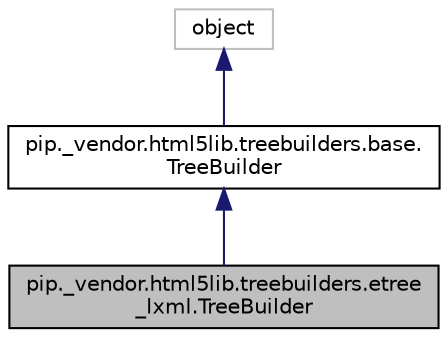 digraph "pip._vendor.html5lib.treebuilders.etree_lxml.TreeBuilder"
{
  edge [fontname="Helvetica",fontsize="10",labelfontname="Helvetica",labelfontsize="10"];
  node [fontname="Helvetica",fontsize="10",shape=record];
  Node0 [label="pip._vendor.html5lib.treebuilders.etree\l_lxml.TreeBuilder",height=0.2,width=0.4,color="black", fillcolor="grey75", style="filled", fontcolor="black"];
  Node1 -> Node0 [dir="back",color="midnightblue",fontsize="10",style="solid",fontname="Helvetica"];
  Node1 [label="pip._vendor.html5lib.treebuilders.base.\lTreeBuilder",height=0.2,width=0.4,color="black", fillcolor="white", style="filled",URL="$classpip_1_1__vendor_1_1html5lib_1_1treebuilders_1_1base_1_1_tree_builder.html"];
  Node2 -> Node1 [dir="back",color="midnightblue",fontsize="10",style="solid",fontname="Helvetica"];
  Node2 [label="object",height=0.2,width=0.4,color="grey75", fillcolor="white", style="filled"];
}
